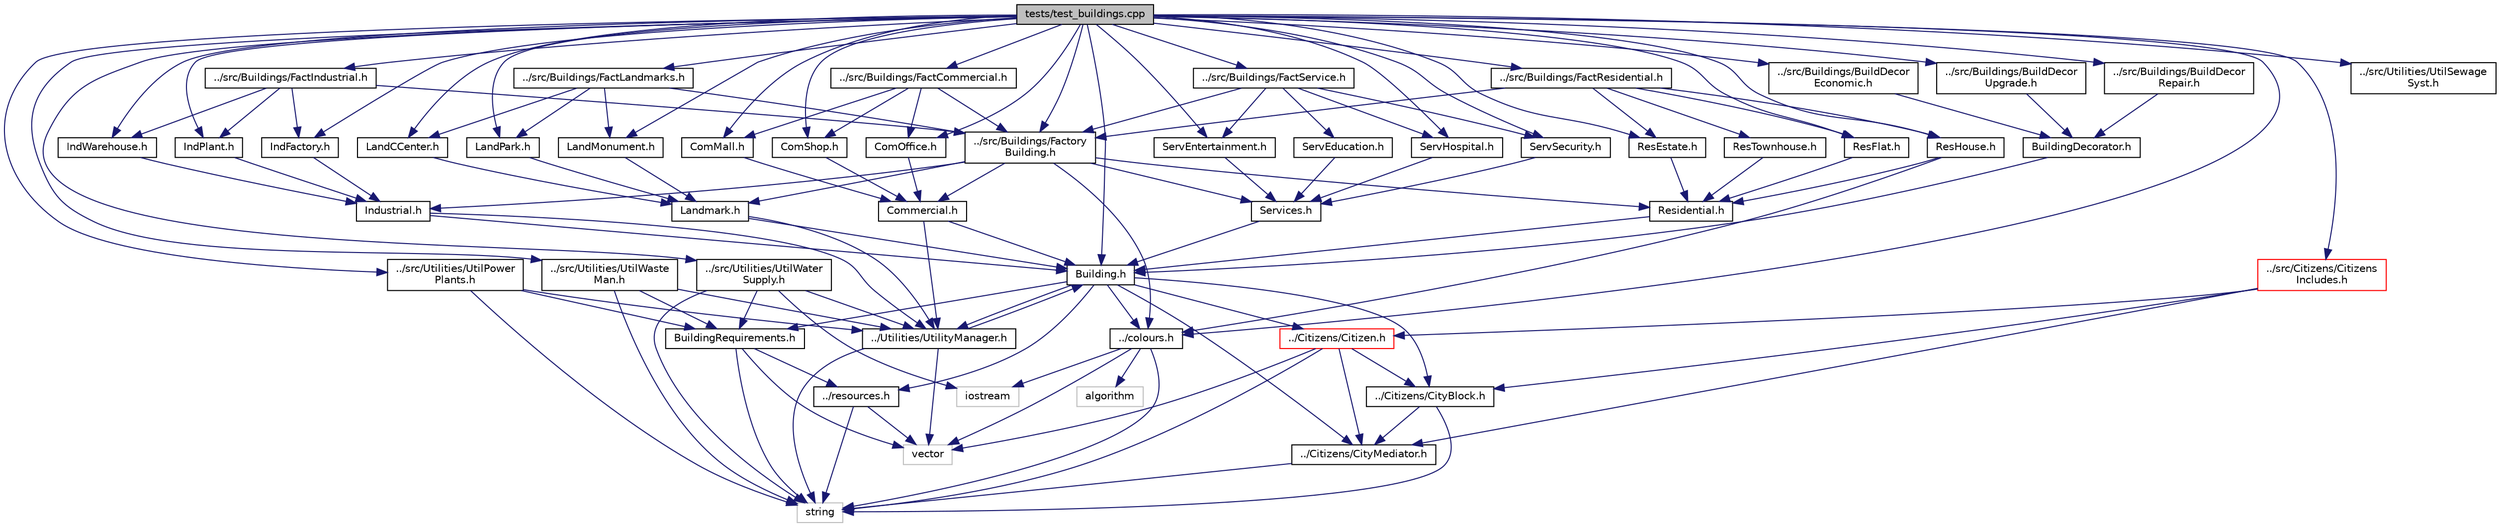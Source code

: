 digraph "tests/test_buildings.cpp"
{
 // LATEX_PDF_SIZE
  edge [fontname="Helvetica",fontsize="10",labelfontname="Helvetica",labelfontsize="10"];
  node [fontname="Helvetica",fontsize="10",shape=record];
  Node1 [label="tests/test_buildings.cpp",height=0.2,width=0.4,color="black", fillcolor="grey75", style="filled", fontcolor="black",tooltip=" "];
  Node1 -> Node2 [color="midnightblue",fontsize="10",style="solid"];
  Node2 [label="../colours.h",height=0.2,width=0.4,color="black", fillcolor="white", style="filled",URL="$colours_8h.html",tooltip=" "];
  Node2 -> Node3 [color="midnightblue",fontsize="10",style="solid"];
  Node3 [label="string",height=0.2,width=0.4,color="grey75", fillcolor="white", style="filled",tooltip=" "];
  Node2 -> Node4 [color="midnightblue",fontsize="10",style="solid"];
  Node4 [label="iostream",height=0.2,width=0.4,color="grey75", fillcolor="white", style="filled",tooltip=" "];
  Node2 -> Node5 [color="midnightblue",fontsize="10",style="solid"];
  Node5 [label="vector",height=0.2,width=0.4,color="grey75", fillcolor="white", style="filled",tooltip=" "];
  Node2 -> Node6 [color="midnightblue",fontsize="10",style="solid"];
  Node6 [label="algorithm",height=0.2,width=0.4,color="grey75", fillcolor="white", style="filled",tooltip=" "];
  Node1 -> Node7 [color="midnightblue",fontsize="10",style="solid"];
  Node7 [label="../src/Buildings/Factory\lBuilding.h",height=0.2,width=0.4,color="black", fillcolor="white", style="filled",URL="$FactoryBuilding_8h.html",tooltip=" "];
  Node7 -> Node2 [color="midnightblue",fontsize="10",style="solid"];
  Node7 -> Node8 [color="midnightblue",fontsize="10",style="solid"];
  Node8 [label="Residential.h",height=0.2,width=0.4,color="black", fillcolor="white", style="filled",URL="$Residential_8h.html",tooltip=" "];
  Node8 -> Node9 [color="midnightblue",fontsize="10",style="solid"];
  Node9 [label="Building.h",height=0.2,width=0.4,color="black", fillcolor="white", style="filled",URL="$Building_8h.html",tooltip=" "];
  Node9 -> Node2 [color="midnightblue",fontsize="10",style="solid"];
  Node9 -> Node10 [color="midnightblue",fontsize="10",style="solid"];
  Node10 [label="../Utilities/UtilityManager.h",height=0.2,width=0.4,color="black", fillcolor="white", style="filled",URL="$UtilityManager_8h.html",tooltip="Header file for the UtilityManager class, which serves as an abstract base class for utility services..."];
  Node10 -> Node5 [color="midnightblue",fontsize="10",style="solid"];
  Node10 -> Node3 [color="midnightblue",fontsize="10",style="solid"];
  Node10 -> Node9 [color="midnightblue",fontsize="10",style="solid"];
  Node9 -> Node11 [color="midnightblue",fontsize="10",style="solid"];
  Node11 [label="../Citizens/CityMediator.h",height=0.2,width=0.4,color="black", fillcolor="white", style="filled",URL="$CityMediator_8h.html",tooltip=" "];
  Node11 -> Node3 [color="midnightblue",fontsize="10",style="solid"];
  Node9 -> Node12 [color="midnightblue",fontsize="10",style="solid"];
  Node12 [label="../Citizens/CityBlock.h",height=0.2,width=0.4,color="black", fillcolor="white", style="filled",URL="$CityBlock_8h.html",tooltip=" "];
  Node12 -> Node11 [color="midnightblue",fontsize="10",style="solid"];
  Node12 -> Node3 [color="midnightblue",fontsize="10",style="solid"];
  Node9 -> Node13 [color="midnightblue",fontsize="10",style="solid"];
  Node13 [label="../Citizens/Citizen.h",height=0.2,width=0.4,color="red", fillcolor="white", style="filled",URL="$Citizen_8h.html",tooltip=" "];
  Node13 -> Node12 [color="midnightblue",fontsize="10",style="solid"];
  Node13 -> Node11 [color="midnightblue",fontsize="10",style="solid"];
  Node13 -> Node3 [color="midnightblue",fontsize="10",style="solid"];
  Node13 -> Node5 [color="midnightblue",fontsize="10",style="solid"];
  Node9 -> Node22 [color="midnightblue",fontsize="10",style="solid"];
  Node22 [label="../resources.h",height=0.2,width=0.4,color="black", fillcolor="white", style="filled",URL="$resources_8h.html",tooltip=" "];
  Node22 -> Node5 [color="midnightblue",fontsize="10",style="solid"];
  Node22 -> Node3 [color="midnightblue",fontsize="10",style="solid"];
  Node9 -> Node23 [color="midnightblue",fontsize="10",style="solid"];
  Node23 [label="BuildingRequirements.h",height=0.2,width=0.4,color="black", fillcolor="white", style="filled",URL="$BuildingRequirements_8h.html",tooltip=" "];
  Node23 -> Node22 [color="midnightblue",fontsize="10",style="solid"];
  Node23 -> Node5 [color="midnightblue",fontsize="10",style="solid"];
  Node23 -> Node3 [color="midnightblue",fontsize="10",style="solid"];
  Node7 -> Node24 [color="midnightblue",fontsize="10",style="solid"];
  Node24 [label="Commercial.h",height=0.2,width=0.4,color="black", fillcolor="white", style="filled",URL="$Commercial_8h.html",tooltip=" "];
  Node24 -> Node9 [color="midnightblue",fontsize="10",style="solid"];
  Node24 -> Node10 [color="midnightblue",fontsize="10",style="solid"];
  Node7 -> Node25 [color="midnightblue",fontsize="10",style="solid"];
  Node25 [label="Industrial.h",height=0.2,width=0.4,color="black", fillcolor="white", style="filled",URL="$Industrial_8h.html",tooltip=" "];
  Node25 -> Node9 [color="midnightblue",fontsize="10",style="solid"];
  Node25 -> Node10 [color="midnightblue",fontsize="10",style="solid"];
  Node7 -> Node26 [color="midnightblue",fontsize="10",style="solid"];
  Node26 [label="Landmark.h",height=0.2,width=0.4,color="black", fillcolor="white", style="filled",URL="$Landmark_8h.html",tooltip=" "];
  Node26 -> Node9 [color="midnightblue",fontsize="10",style="solid"];
  Node26 -> Node10 [color="midnightblue",fontsize="10",style="solid"];
  Node7 -> Node27 [color="midnightblue",fontsize="10",style="solid"];
  Node27 [label="Services.h",height=0.2,width=0.4,color="black", fillcolor="white", style="filled",URL="$Services_8h.html",tooltip=" "];
  Node27 -> Node9 [color="midnightblue",fontsize="10",style="solid"];
  Node1 -> Node28 [color="midnightblue",fontsize="10",style="solid"];
  Node28 [label="../src/Buildings/FactResidential.h",height=0.2,width=0.4,color="black", fillcolor="white", style="filled",URL="$FactResidential_8h.html",tooltip=" "];
  Node28 -> Node7 [color="midnightblue",fontsize="10",style="solid"];
  Node28 -> Node29 [color="midnightblue",fontsize="10",style="solid"];
  Node29 [label="ResHouse.h",height=0.2,width=0.4,color="black", fillcolor="white", style="filled",URL="$ResHouse_8h.html",tooltip=" "];
  Node29 -> Node2 [color="midnightblue",fontsize="10",style="solid"];
  Node29 -> Node8 [color="midnightblue",fontsize="10",style="solid"];
  Node28 -> Node30 [color="midnightblue",fontsize="10",style="solid"];
  Node30 [label="ResTownhouse.h",height=0.2,width=0.4,color="black", fillcolor="white", style="filled",URL="$ResTownhouse_8h.html",tooltip="Declares the ResTownhouse class for residential townhouse buildings."];
  Node30 -> Node8 [color="midnightblue",fontsize="10",style="solid"];
  Node28 -> Node31 [color="midnightblue",fontsize="10",style="solid"];
  Node31 [label="ResFlat.h",height=0.2,width=0.4,color="black", fillcolor="white", style="filled",URL="$ResFlat_8h.html",tooltip=" "];
  Node31 -> Node8 [color="midnightblue",fontsize="10",style="solid"];
  Node28 -> Node32 [color="midnightblue",fontsize="10",style="solid"];
  Node32 [label="ResEstate.h",height=0.2,width=0.4,color="black", fillcolor="white", style="filled",URL="$ResEstate_8h.html",tooltip=" "];
  Node32 -> Node8 [color="midnightblue",fontsize="10",style="solid"];
  Node1 -> Node33 [color="midnightblue",fontsize="10",style="solid"];
  Node33 [label="../src/Buildings/FactCommercial.h",height=0.2,width=0.4,color="black", fillcolor="white", style="filled",URL="$FactCommercial_8h.html",tooltip=" "];
  Node33 -> Node7 [color="midnightblue",fontsize="10",style="solid"];
  Node33 -> Node34 [color="midnightblue",fontsize="10",style="solid"];
  Node34 [label="ComMall.h",height=0.2,width=0.4,color="black", fillcolor="white", style="filled",URL="$ComMall_8h.html",tooltip=" "];
  Node34 -> Node24 [color="midnightblue",fontsize="10",style="solid"];
  Node33 -> Node35 [color="midnightblue",fontsize="10",style="solid"];
  Node35 [label="ComShop.h",height=0.2,width=0.4,color="black", fillcolor="white", style="filled",URL="$ComShop_8h.html",tooltip=" "];
  Node35 -> Node24 [color="midnightblue",fontsize="10",style="solid"];
  Node33 -> Node36 [color="midnightblue",fontsize="10",style="solid"];
  Node36 [label="ComOffice.h",height=0.2,width=0.4,color="black", fillcolor="white", style="filled",URL="$ComOffice_8h.html",tooltip=" "];
  Node36 -> Node24 [color="midnightblue",fontsize="10",style="solid"];
  Node1 -> Node37 [color="midnightblue",fontsize="10",style="solid"];
  Node37 [label="../src/Buildings/FactIndustrial.h",height=0.2,width=0.4,color="black", fillcolor="white", style="filled",URL="$FactIndustrial_8h.html",tooltip=" "];
  Node37 -> Node7 [color="midnightblue",fontsize="10",style="solid"];
  Node37 -> Node38 [color="midnightblue",fontsize="10",style="solid"];
  Node38 [label="IndFactory.h",height=0.2,width=0.4,color="black", fillcolor="white", style="filled",URL="$IndFactory_8h.html",tooltip=" "];
  Node38 -> Node25 [color="midnightblue",fontsize="10",style="solid"];
  Node37 -> Node39 [color="midnightblue",fontsize="10",style="solid"];
  Node39 [label="IndWarehouse.h",height=0.2,width=0.4,color="black", fillcolor="white", style="filled",URL="$IndWarehouse_8h.html",tooltip=" "];
  Node39 -> Node25 [color="midnightblue",fontsize="10",style="solid"];
  Node37 -> Node40 [color="midnightblue",fontsize="10",style="solid"];
  Node40 [label="IndPlant.h",height=0.2,width=0.4,color="black", fillcolor="white", style="filled",URL="$IndPlant_8h.html",tooltip=" "];
  Node40 -> Node25 [color="midnightblue",fontsize="10",style="solid"];
  Node1 -> Node41 [color="midnightblue",fontsize="10",style="solid"];
  Node41 [label="../src/Buildings/FactLandmarks.h",height=0.2,width=0.4,color="black", fillcolor="white", style="filled",URL="$FactLandmarks_8h.html",tooltip=" "];
  Node41 -> Node7 [color="midnightblue",fontsize="10",style="solid"];
  Node41 -> Node42 [color="midnightblue",fontsize="10",style="solid"];
  Node42 [label="LandPark.h",height=0.2,width=0.4,color="black", fillcolor="white", style="filled",URL="$LandPark_8h.html",tooltip=" "];
  Node42 -> Node26 [color="midnightblue",fontsize="10",style="solid"];
  Node41 -> Node43 [color="midnightblue",fontsize="10",style="solid"];
  Node43 [label="LandMonument.h",height=0.2,width=0.4,color="black", fillcolor="white", style="filled",URL="$LandMonument_8h.html",tooltip=" "];
  Node43 -> Node26 [color="midnightblue",fontsize="10",style="solid"];
  Node41 -> Node44 [color="midnightblue",fontsize="10",style="solid"];
  Node44 [label="LandCCenter.h",height=0.2,width=0.4,color="black", fillcolor="white", style="filled",URL="$LandCCenter_8h.html",tooltip=" "];
  Node44 -> Node26 [color="midnightblue",fontsize="10",style="solid"];
  Node1 -> Node45 [color="midnightblue",fontsize="10",style="solid"];
  Node45 [label="../src/Buildings/FactService.h",height=0.2,width=0.4,color="black", fillcolor="white", style="filled",URL="$FactService_8h.html",tooltip=" "];
  Node45 -> Node7 [color="midnightblue",fontsize="10",style="solid"];
  Node45 -> Node46 [color="midnightblue",fontsize="10",style="solid"];
  Node46 [label="ServEducation.h",height=0.2,width=0.4,color="black", fillcolor="white", style="filled",URL="$ServEducation_8h.html",tooltip="Declares the ServEducation class for education service buildings."];
  Node46 -> Node27 [color="midnightblue",fontsize="10",style="solid"];
  Node45 -> Node47 [color="midnightblue",fontsize="10",style="solid"];
  Node47 [label="ServSecurity.h",height=0.2,width=0.4,color="black", fillcolor="white", style="filled",URL="$ServSecurity_8h.html",tooltip=" "];
  Node47 -> Node27 [color="midnightblue",fontsize="10",style="solid"];
  Node45 -> Node48 [color="midnightblue",fontsize="10",style="solid"];
  Node48 [label="ServEntertainment.h",height=0.2,width=0.4,color="black", fillcolor="white", style="filled",URL="$ServEntertainment_8h.html",tooltip=" "];
  Node48 -> Node27 [color="midnightblue",fontsize="10",style="solid"];
  Node45 -> Node49 [color="midnightblue",fontsize="10",style="solid"];
  Node49 [label="ServHospital.h",height=0.2,width=0.4,color="black", fillcolor="white", style="filled",URL="$ServHospital_8h.html",tooltip=" "];
  Node49 -> Node27 [color="midnightblue",fontsize="10",style="solid"];
  Node1 -> Node50 [color="midnightblue",fontsize="10",style="solid"];
  Node50 [label="../src/Buildings/BuildDecor\lUpgrade.h",height=0.2,width=0.4,color="black", fillcolor="white", style="filled",URL="$BuildDecorUpgrade_8h.html",tooltip=" "];
  Node50 -> Node51 [color="midnightblue",fontsize="10",style="solid"];
  Node51 [label="BuildingDecorator.h",height=0.2,width=0.4,color="black", fillcolor="white", style="filled",URL="$BuildingDecorator_8h.html",tooltip=" "];
  Node51 -> Node9 [color="midnightblue",fontsize="10",style="solid"];
  Node1 -> Node52 [color="midnightblue",fontsize="10",style="solid"];
  Node52 [label="../src/Buildings/BuildDecor\lRepair.h",height=0.2,width=0.4,color="black", fillcolor="white", style="filled",URL="$BuildDecorRepair_8h.html",tooltip=" "];
  Node52 -> Node51 [color="midnightblue",fontsize="10",style="solid"];
  Node1 -> Node53 [color="midnightblue",fontsize="10",style="solid"];
  Node53 [label="../src/Buildings/BuildDecor\lEconomic.h",height=0.2,width=0.4,color="black", fillcolor="white", style="filled",URL="$BuildDecorEconomic_8h.html",tooltip=" "];
  Node53 -> Node51 [color="midnightblue",fontsize="10",style="solid"];
  Node1 -> Node9 [color="midnightblue",fontsize="10",style="solid"];
  Node1 -> Node34 [color="midnightblue",fontsize="10",style="solid"];
  Node1 -> Node44 [color="midnightblue",fontsize="10",style="solid"];
  Node1 -> Node36 [color="midnightblue",fontsize="10",style="solid"];
  Node1 -> Node35 [color="midnightblue",fontsize="10",style="solid"];
  Node1 -> Node49 [color="midnightblue",fontsize="10",style="solid"];
  Node1 -> Node47 [color="midnightblue",fontsize="10",style="solid"];
  Node1 -> Node48 [color="midnightblue",fontsize="10",style="solid"];
  Node1 -> Node42 [color="midnightblue",fontsize="10",style="solid"];
  Node1 -> Node43 [color="midnightblue",fontsize="10",style="solid"];
  Node1 -> Node40 [color="midnightblue",fontsize="10",style="solid"];
  Node1 -> Node38 [color="midnightblue",fontsize="10",style="solid"];
  Node1 -> Node39 [color="midnightblue",fontsize="10",style="solid"];
  Node1 -> Node29 [color="midnightblue",fontsize="10",style="solid"];
  Node1 -> Node32 [color="midnightblue",fontsize="10",style="solid"];
  Node1 -> Node31 [color="midnightblue",fontsize="10",style="solid"];
  Node1 -> Node54 [color="midnightblue",fontsize="10",style="solid"];
  Node54 [label="../src/Utilities/UtilPower\lPlants.h",height=0.2,width=0.4,color="black", fillcolor="white", style="filled",URL="$UtilPowerPlants_8h.html",tooltip="Header file for the UtilPowerPlants class which implements the Power Plant utility system."];
  Node54 -> Node10 [color="midnightblue",fontsize="10",style="solid"];
  Node54 -> Node23 [color="midnightblue",fontsize="10",style="solid"];
  Node54 -> Node3 [color="midnightblue",fontsize="10",style="solid"];
  Node1 -> Node55 [color="midnightblue",fontsize="10",style="solid"];
  Node55 [label="../src/Utilities/UtilWater\lSupply.h",height=0.2,width=0.4,color="black", fillcolor="white", style="filled",URL="$UtilWaterSupply_8h.html",tooltip="Header file for the UtilWaterSupply class, implementing water supply services."];
  Node55 -> Node10 [color="midnightblue",fontsize="10",style="solid"];
  Node55 -> Node23 [color="midnightblue",fontsize="10",style="solid"];
  Node55 -> Node4 [color="midnightblue",fontsize="10",style="solid"];
  Node55 -> Node3 [color="midnightblue",fontsize="10",style="solid"];
  Node1 -> Node56 [color="midnightblue",fontsize="10",style="solid"];
  Node56 [label="../src/Utilities/UtilWaste\lMan.h",height=0.2,width=0.4,color="black", fillcolor="white", style="filled",URL="$UtilWasteMan_8h.html",tooltip="Header file for the UtilWasteMan class, implementing waste management services."];
  Node56 -> Node10 [color="midnightblue",fontsize="10",style="solid"];
  Node56 -> Node23 [color="midnightblue",fontsize="10",style="solid"];
  Node56 -> Node3 [color="midnightblue",fontsize="10",style="solid"];
  Node1 -> Node57 [color="midnightblue",fontsize="10",style="solid"];
  Node57 [label="../src/Utilities/UtilSewage\lSyst.h",height=0.2,width=0.4,color="black", fillcolor="white", style="filled",URL="$UtilSewageSyst_8h.html",tooltip="Header file for the UtilSewageSyst class, implementing sewage system services."];
  Node1 -> Node58 [color="midnightblue",fontsize="10",style="solid"];
  Node58 [label="../src/Citizens/Citizens\lIncludes.h",height=0.2,width=0.4,color="red", fillcolor="white", style="filled",URL="$CitizensIncludes_8h.html",tooltip=" "];
  Node58 -> Node13 [color="midnightblue",fontsize="10",style="solid"];
  Node58 -> Node12 [color="midnightblue",fontsize="10",style="solid"];
  Node58 -> Node11 [color="midnightblue",fontsize="10",style="solid"];
}
